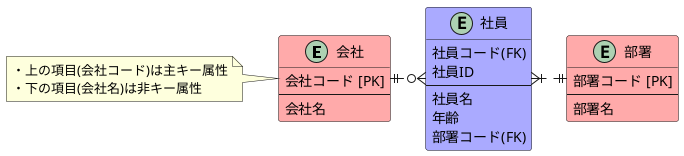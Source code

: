 @startuml

entity "会社" as company #faa {
    会社コード [PK]
    --
    会社名
}
note left 
・上の項目(会社コード)は主キー属性
・下の項目(会社名)は非キー属性
end note

entity "社員" as employee #aaf {
    社員コード(FK)
    社員ID
    --
    社員名
    年齢
    部署コード(FK)
}

entity "部署" as department #faa {
    部署コード [PK]
    --
    部署名
}

company ||.o{ employee
employee }|.|| department
@enduml